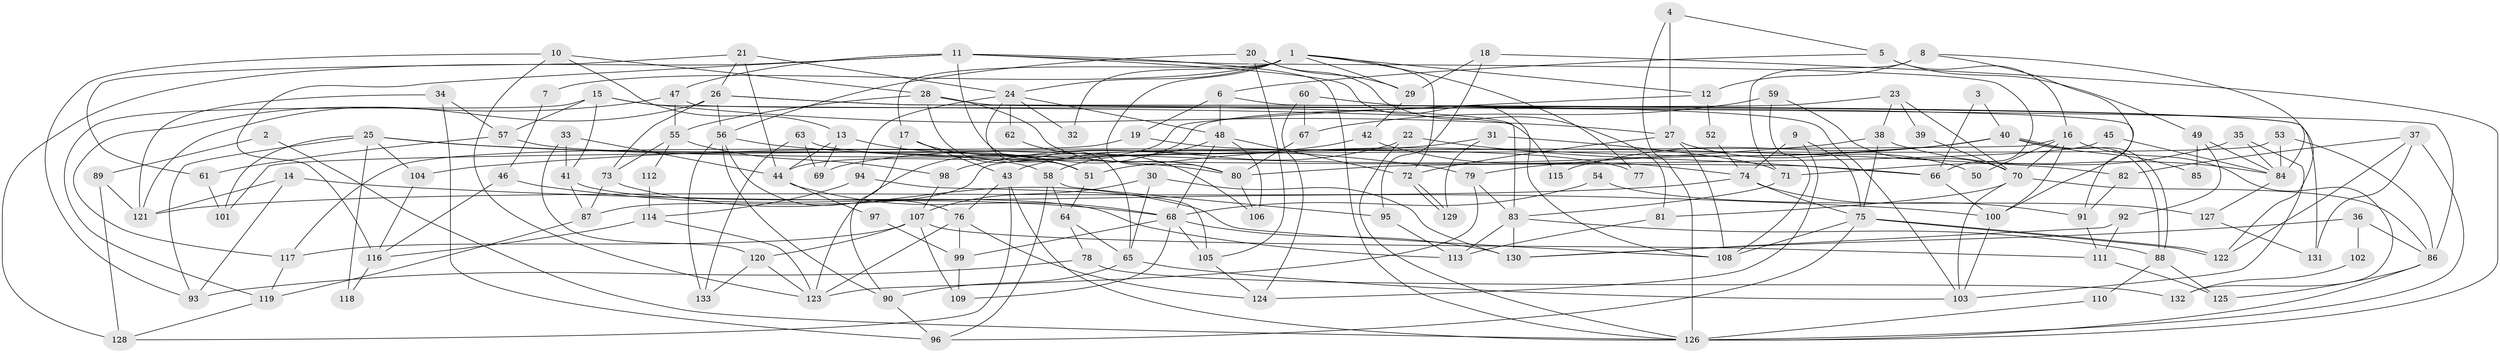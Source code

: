 // Generated by graph-tools (version 1.1) at 2025/11/02/27/25 16:11:19]
// undirected, 133 vertices, 266 edges
graph export_dot {
graph [start="1"]
  node [color=gray90,style=filled];
  1;
  2;
  3;
  4;
  5;
  6;
  7;
  8;
  9;
  10;
  11;
  12;
  13;
  14;
  15;
  16;
  17;
  18;
  19;
  20;
  21;
  22;
  23;
  24;
  25;
  26;
  27;
  28;
  29;
  30;
  31;
  32;
  33;
  34;
  35;
  36;
  37;
  38;
  39;
  40;
  41;
  42;
  43;
  44;
  45;
  46;
  47;
  48;
  49;
  50;
  51;
  52;
  53;
  54;
  55;
  56;
  57;
  58;
  59;
  60;
  61;
  62;
  63;
  64;
  65;
  66;
  67;
  68;
  69;
  70;
  71;
  72;
  73;
  74;
  75;
  76;
  77;
  78;
  79;
  80;
  81;
  82;
  83;
  84;
  85;
  86;
  87;
  88;
  89;
  90;
  91;
  92;
  93;
  94;
  95;
  96;
  97;
  98;
  99;
  100;
  101;
  102;
  103;
  104;
  105;
  106;
  107;
  108;
  109;
  110;
  111;
  112;
  113;
  114;
  115;
  116;
  117;
  118;
  119;
  120;
  121;
  122;
  123;
  124;
  125;
  126;
  127;
  128;
  129;
  130;
  131;
  132;
  133;
  1 -- 72;
  1 -- 24;
  1 -- 7;
  1 -- 12;
  1 -- 17;
  1 -- 29;
  1 -- 32;
  1 -- 77;
  1 -- 80;
  2 -- 89;
  2 -- 126;
  3 -- 40;
  3 -- 66;
  4 -- 27;
  4 -- 126;
  4 -- 5;
  5 -- 6;
  5 -- 16;
  5 -- 49;
  6 -- 48;
  6 -- 122;
  6 -- 19;
  7 -- 46;
  8 -- 84;
  8 -- 100;
  8 -- 12;
  8 -- 71;
  9 -- 74;
  9 -- 75;
  9 -- 124;
  10 -- 123;
  10 -- 28;
  10 -- 13;
  10 -- 93;
  11 -- 65;
  11 -- 126;
  11 -- 47;
  11 -- 66;
  11 -- 108;
  11 -- 116;
  11 -- 128;
  12 -- 44;
  12 -- 52;
  13 -- 44;
  13 -- 51;
  13 -- 69;
  14 -- 93;
  14 -- 121;
  14 -- 100;
  15 -- 119;
  15 -- 41;
  15 -- 27;
  15 -- 57;
  15 -- 115;
  16 -- 70;
  16 -- 50;
  16 -- 100;
  16 -- 101;
  16 -- 132;
  17 -- 51;
  17 -- 43;
  17 -- 90;
  18 -- 126;
  18 -- 29;
  18 -- 95;
  19 -- 117;
  19 -- 77;
  20 -- 56;
  20 -- 29;
  20 -- 81;
  20 -- 105;
  21 -- 26;
  21 -- 44;
  21 -- 24;
  21 -- 61;
  22 -- 66;
  22 -- 43;
  22 -- 126;
  23 -- 70;
  23 -- 123;
  23 -- 38;
  23 -- 39;
  24 -- 51;
  24 -- 32;
  24 -- 48;
  24 -- 62;
  24 -- 94;
  25 -- 104;
  25 -- 101;
  25 -- 80;
  25 -- 82;
  25 -- 93;
  25 -- 118;
  26 -- 121;
  26 -- 73;
  26 -- 56;
  26 -- 86;
  26 -- 131;
  27 -- 108;
  27 -- 50;
  27 -- 72;
  28 -- 83;
  28 -- 80;
  28 -- 51;
  28 -- 55;
  29 -- 42;
  30 -- 130;
  30 -- 65;
  30 -- 107;
  31 -- 71;
  31 -- 69;
  31 -- 129;
  33 -- 120;
  33 -- 44;
  33 -- 41;
  34 -- 96;
  34 -- 57;
  34 -- 121;
  35 -- 84;
  35 -- 103;
  35 -- 71;
  36 -- 86;
  36 -- 130;
  36 -- 102;
  37 -- 126;
  37 -- 82;
  37 -- 122;
  37 -- 131;
  38 -- 75;
  38 -- 84;
  38 -- 104;
  39 -- 70;
  40 -- 51;
  40 -- 88;
  40 -- 88;
  40 -- 79;
  40 -- 85;
  40 -- 115;
  41 -- 113;
  41 -- 87;
  42 -- 98;
  42 -- 74;
  43 -- 76;
  43 -- 126;
  43 -- 128;
  44 -- 68;
  44 -- 97;
  45 -- 84;
  45 -- 80;
  46 -- 116;
  46 -- 68;
  47 -- 117;
  47 -- 55;
  47 -- 91;
  48 -- 72;
  48 -- 58;
  48 -- 68;
  48 -- 106;
  49 -- 84;
  49 -- 85;
  49 -- 92;
  51 -- 64;
  52 -- 74;
  53 -- 86;
  53 -- 87;
  53 -- 84;
  54 -- 127;
  54 -- 68;
  55 -- 73;
  55 -- 98;
  55 -- 112;
  56 -- 90;
  56 -- 76;
  56 -- 79;
  56 -- 133;
  57 -- 58;
  57 -- 61;
  58 -- 95;
  58 -- 64;
  58 -- 96;
  59 -- 67;
  59 -- 70;
  59 -- 108;
  60 -- 124;
  60 -- 103;
  60 -- 67;
  61 -- 101;
  62 -- 106;
  63 -- 66;
  63 -- 133;
  63 -- 69;
  64 -- 65;
  64 -- 78;
  65 -- 90;
  65 -- 103;
  66 -- 100;
  67 -- 80;
  68 -- 109;
  68 -- 99;
  68 -- 105;
  68 -- 130;
  70 -- 86;
  70 -- 103;
  70 -- 81;
  71 -- 83;
  72 -- 129;
  72 -- 129;
  73 -- 108;
  73 -- 87;
  74 -- 75;
  74 -- 91;
  74 -- 121;
  75 -- 122;
  75 -- 122;
  75 -- 108;
  75 -- 96;
  76 -- 124;
  76 -- 99;
  76 -- 123;
  78 -- 93;
  78 -- 132;
  79 -- 83;
  79 -- 123;
  80 -- 106;
  81 -- 113;
  82 -- 91;
  83 -- 88;
  83 -- 113;
  83 -- 130;
  84 -- 127;
  86 -- 126;
  86 -- 125;
  87 -- 119;
  88 -- 110;
  88 -- 125;
  89 -- 128;
  89 -- 121;
  90 -- 96;
  91 -- 111;
  92 -- 130;
  92 -- 111;
  94 -- 105;
  94 -- 114;
  95 -- 113;
  97 -- 99;
  98 -- 107;
  99 -- 109;
  100 -- 103;
  102 -- 132;
  104 -- 116;
  105 -- 124;
  107 -- 111;
  107 -- 109;
  107 -- 117;
  107 -- 120;
  110 -- 126;
  111 -- 125;
  112 -- 114;
  114 -- 123;
  114 -- 116;
  116 -- 118;
  117 -- 119;
  119 -- 128;
  120 -- 123;
  120 -- 133;
  127 -- 131;
}
